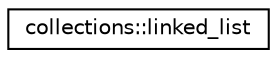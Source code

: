digraph "Graphical Class Hierarchy"
{
 // LATEX_PDF_SIZE
  edge [fontname="Helvetica",fontsize="10",labelfontname="Helvetica",labelfontsize="10"];
  node [fontname="Helvetica",fontsize="10",shape=record];
  rankdir="LR";
  Node0 [label="collections::linked_list",height=0.2,width=0.4,color="black", fillcolor="white", style="filled",URL="$structcollections_1_1linked__list.html",tooltip="Defines a generic linked-list container."];
}
